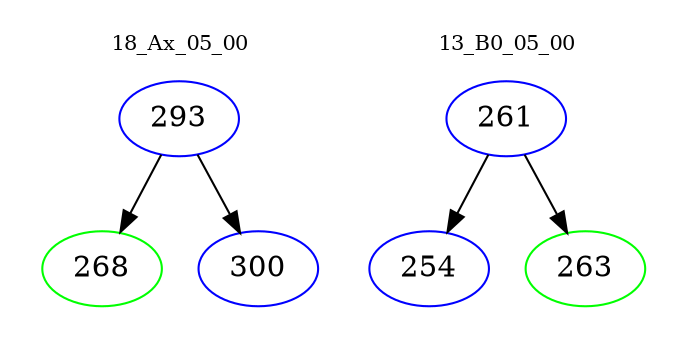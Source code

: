 digraph{
subgraph cluster_0 {
color = white
label = "18_Ax_05_00";
fontsize=10;
T0_293 [label="293", color="blue"]
T0_293 -> T0_268 [color="black"]
T0_268 [label="268", color="green"]
T0_293 -> T0_300 [color="black"]
T0_300 [label="300", color="blue"]
}
subgraph cluster_1 {
color = white
label = "13_B0_05_00";
fontsize=10;
T1_261 [label="261", color="blue"]
T1_261 -> T1_254 [color="black"]
T1_254 [label="254", color="blue"]
T1_261 -> T1_263 [color="black"]
T1_263 [label="263", color="green"]
}
}
